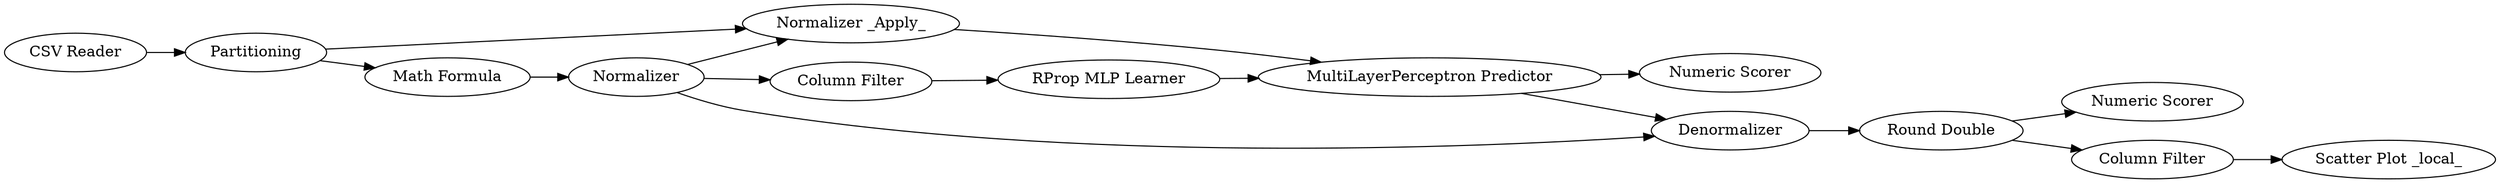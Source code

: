 digraph {
	83 [label=Normalizer]
	101 [label="RProp MLP Learner"]
	114 [label="MultiLayerPerceptron Predictor"]
	115 [label=Partitioning]
	117 [label=Denormalizer]
	119 [label="CSV Reader"]
	121 [label="Normalizer _Apply_"]
	123 [label="Math Formula"]
	124 [label="Column Filter"]
	125 [label="Round Double"]
	126 [label="Numeric Scorer"]
	127 [label="Scatter Plot _local_"]
	128 [label="Column Filter"]
	129 [label="Numeric Scorer"]
	83 -> 117
	83 -> 121
	83 -> 124
	101 -> 114
	114 -> 117
	114 -> 129
	115 -> 121
	115 -> 123
	117 -> 125
	119 -> 115
	121 -> 114
	123 -> 83
	124 -> 101
	125 -> 126
	125 -> 128
	128 -> 127
	rankdir=LR
}
